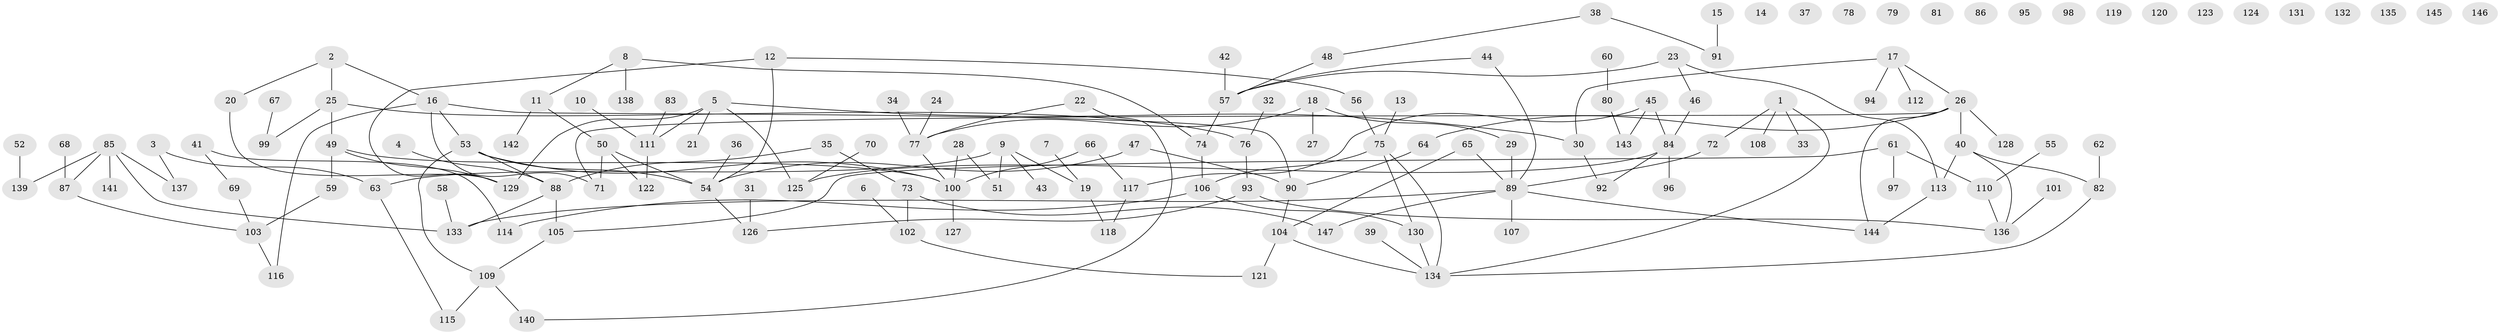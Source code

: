 // coarse degree distribution, {4: 0.14035087719298245, 3: 0.21052631578947367, 2: 0.2631578947368421, 7: 0.03508771929824561, 5: 0.05263157894736842, 9: 0.017543859649122806, 6: 0.05263157894736842, 1: 0.21052631578947367, 10: 0.017543859649122806}
// Generated by graph-tools (version 1.1) at 2025/48/03/04/25 22:48:05]
// undirected, 147 vertices, 165 edges
graph export_dot {
  node [color=gray90,style=filled];
  1;
  2;
  3;
  4;
  5;
  6;
  7;
  8;
  9;
  10;
  11;
  12;
  13;
  14;
  15;
  16;
  17;
  18;
  19;
  20;
  21;
  22;
  23;
  24;
  25;
  26;
  27;
  28;
  29;
  30;
  31;
  32;
  33;
  34;
  35;
  36;
  37;
  38;
  39;
  40;
  41;
  42;
  43;
  44;
  45;
  46;
  47;
  48;
  49;
  50;
  51;
  52;
  53;
  54;
  55;
  56;
  57;
  58;
  59;
  60;
  61;
  62;
  63;
  64;
  65;
  66;
  67;
  68;
  69;
  70;
  71;
  72;
  73;
  74;
  75;
  76;
  77;
  78;
  79;
  80;
  81;
  82;
  83;
  84;
  85;
  86;
  87;
  88;
  89;
  90;
  91;
  92;
  93;
  94;
  95;
  96;
  97;
  98;
  99;
  100;
  101;
  102;
  103;
  104;
  105;
  106;
  107;
  108;
  109;
  110;
  111;
  112;
  113;
  114;
  115;
  116;
  117;
  118;
  119;
  120;
  121;
  122;
  123;
  124;
  125;
  126;
  127;
  128;
  129;
  130;
  131;
  132;
  133;
  134;
  135;
  136;
  137;
  138;
  139;
  140;
  141;
  142;
  143;
  144;
  145;
  146;
  147;
  1 -- 33;
  1 -- 72;
  1 -- 108;
  1 -- 134;
  2 -- 16;
  2 -- 20;
  2 -- 25;
  3 -- 63;
  3 -- 137;
  4 -- 88;
  5 -- 21;
  5 -- 30;
  5 -- 111;
  5 -- 125;
  5 -- 129;
  6 -- 102;
  7 -- 19;
  8 -- 11;
  8 -- 74;
  8 -- 138;
  9 -- 19;
  9 -- 43;
  9 -- 51;
  9 -- 63;
  10 -- 111;
  11 -- 50;
  11 -- 142;
  12 -- 54;
  12 -- 56;
  12 -- 129;
  13 -- 75;
  15 -- 91;
  16 -- 53;
  16 -- 71;
  16 -- 90;
  16 -- 116;
  17 -- 26;
  17 -- 30;
  17 -- 94;
  17 -- 112;
  18 -- 27;
  18 -- 29;
  18 -- 77;
  19 -- 118;
  20 -- 129;
  22 -- 77;
  22 -- 140;
  23 -- 46;
  23 -- 57;
  23 -- 113;
  24 -- 77;
  25 -- 49;
  25 -- 76;
  25 -- 99;
  26 -- 40;
  26 -- 64;
  26 -- 71;
  26 -- 128;
  26 -- 144;
  28 -- 51;
  28 -- 100;
  29 -- 89;
  30 -- 92;
  31 -- 126;
  32 -- 76;
  34 -- 77;
  35 -- 73;
  35 -- 88;
  36 -- 54;
  38 -- 48;
  38 -- 91;
  39 -- 134;
  40 -- 82;
  40 -- 113;
  40 -- 136;
  41 -- 69;
  41 -- 114;
  42 -- 57;
  44 -- 57;
  44 -- 89;
  45 -- 84;
  45 -- 117;
  45 -- 143;
  46 -- 84;
  47 -- 54;
  47 -- 90;
  48 -- 57;
  49 -- 59;
  49 -- 100;
  49 -- 129;
  50 -- 54;
  50 -- 71;
  50 -- 122;
  52 -- 139;
  53 -- 54;
  53 -- 88;
  53 -- 100;
  53 -- 109;
  54 -- 126;
  55 -- 110;
  56 -- 75;
  57 -- 74;
  58 -- 133;
  59 -- 103;
  60 -- 80;
  61 -- 97;
  61 -- 105;
  61 -- 110;
  62 -- 82;
  63 -- 115;
  64 -- 90;
  65 -- 89;
  65 -- 104;
  66 -- 100;
  66 -- 117;
  67 -- 99;
  68 -- 87;
  69 -- 103;
  70 -- 125;
  72 -- 89;
  73 -- 102;
  73 -- 147;
  74 -- 106;
  75 -- 106;
  75 -- 130;
  75 -- 134;
  76 -- 93;
  77 -- 100;
  80 -- 143;
  82 -- 134;
  83 -- 111;
  84 -- 92;
  84 -- 96;
  84 -- 125;
  85 -- 87;
  85 -- 133;
  85 -- 137;
  85 -- 139;
  85 -- 141;
  87 -- 103;
  88 -- 105;
  88 -- 133;
  89 -- 107;
  89 -- 133;
  89 -- 144;
  89 -- 147;
  90 -- 104;
  93 -- 126;
  93 -- 136;
  100 -- 127;
  101 -- 136;
  102 -- 121;
  103 -- 116;
  104 -- 121;
  104 -- 134;
  105 -- 109;
  106 -- 114;
  106 -- 130;
  109 -- 115;
  109 -- 140;
  110 -- 136;
  111 -- 122;
  113 -- 144;
  117 -- 118;
  130 -- 134;
}
